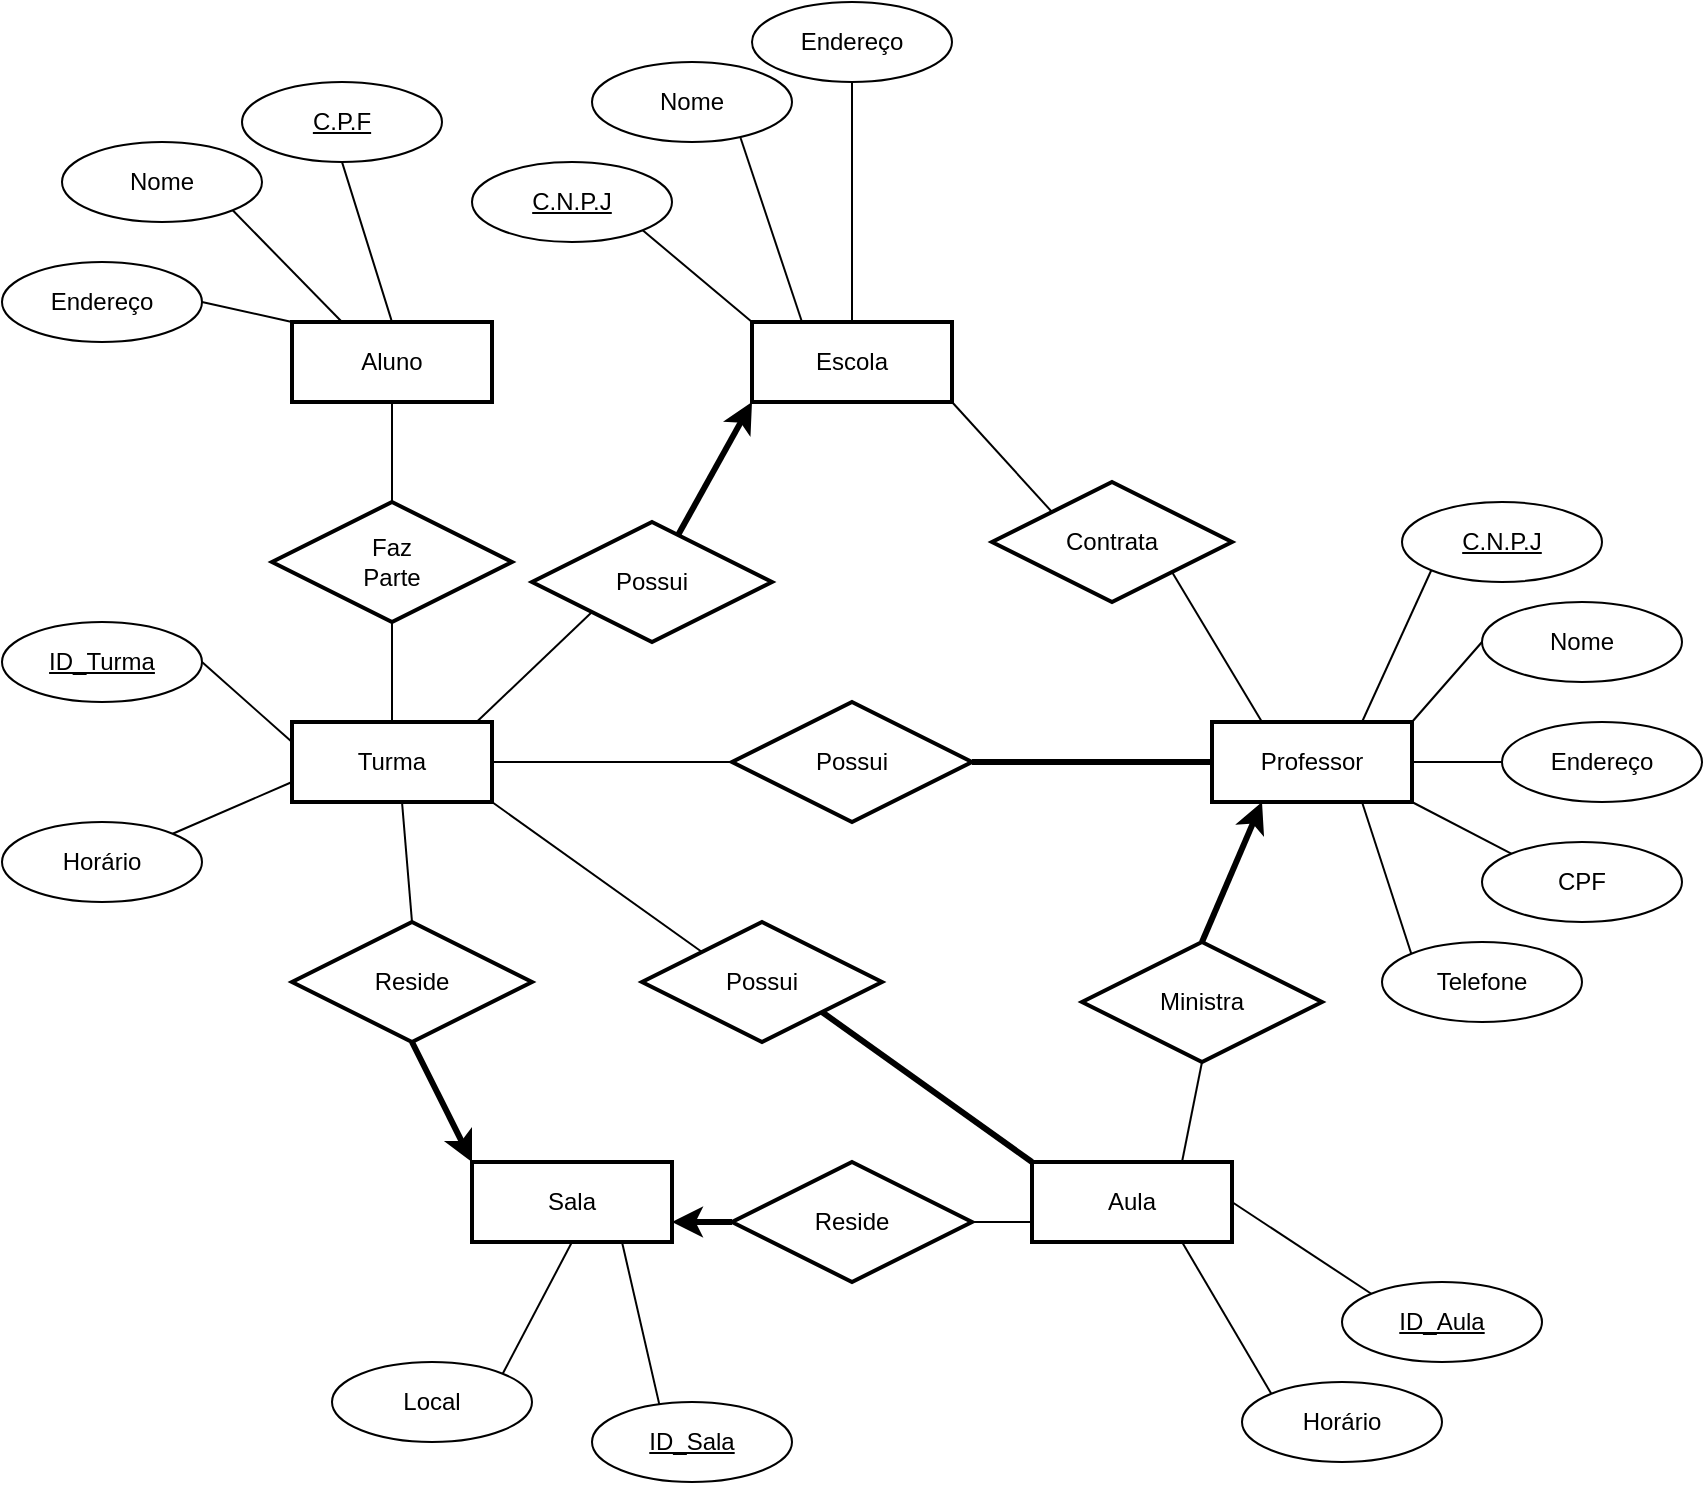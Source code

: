<mxfile version="21.0.6" type="google"><diagram id="R2lEEEUBdFMjLlhIrx00" name="Page-1"><mxGraphModel grid="1" page="1" gridSize="10" guides="1" tooltips="1" connect="1" arrows="1" fold="1" pageScale="1" pageWidth="850" pageHeight="1100" math="0" shadow="0" extFonts="Permanent Marker^https://fonts.googleapis.com/css?family=Permanent+Marker"><root><mxCell id="0"/><mxCell id="1" parent="0"/><mxCell id="ySw9hygXBKQ1HXh7yFQN-8" style="rounded=0;orthogonalLoop=1;jettySize=auto;html=1;exitX=0;exitY=1;exitDx=0;exitDy=0;strokeColor=default;endArrow=none;endFill=0;startArrow=classic;startFill=1;strokeWidth=3;" edge="1" parent="1" source="ySw9hygXBKQ1HXh7yFQN-1" target="ySw9hygXBKQ1HXh7yFQN-7"><mxGeometry relative="1" as="geometry"/></mxCell><mxCell id="ySw9hygXBKQ1HXh7yFQN-20" style="rounded=0;orthogonalLoop=1;jettySize=auto;html=1;exitX=0.25;exitY=0;exitDx=0;exitDy=0;entryX=0.743;entryY=0.95;entryDx=0;entryDy=0;entryPerimeter=0;endArrow=none;endFill=0;" edge="1" parent="1" source="ySw9hygXBKQ1HXh7yFQN-1" target="ySw9hygXBKQ1HXh7yFQN-17"><mxGeometry relative="1" as="geometry"/></mxCell><mxCell id="ySw9hygXBKQ1HXh7yFQN-1" value="Escola" style="whiteSpace=wrap;html=1;align=center;strokeWidth=2;" vertex="1" parent="1"><mxGeometry x="375" y="240" width="100" height="40" as="geometry"/></mxCell><mxCell id="ySw9hygXBKQ1HXh7yFQN-11" style="rounded=0;orthogonalLoop=1;jettySize=auto;html=1;exitX=1;exitY=0.5;exitDx=0;exitDy=0;entryX=0;entryY=0.5;entryDx=0;entryDy=0;endArrow=none;endFill=0;" edge="1" parent="1" source="ySw9hygXBKQ1HXh7yFQN-2" target="ySw9hygXBKQ1HXh7yFQN-10"><mxGeometry relative="1" as="geometry"/></mxCell><mxCell id="ySw9hygXBKQ1HXh7yFQN-40" style="rounded=0;orthogonalLoop=1;jettySize=auto;html=1;exitX=1;exitY=1;exitDx=0;exitDy=0;entryX=0;entryY=0;entryDx=0;entryDy=0;endArrow=none;endFill=0;" edge="1" parent="1" source="ySw9hygXBKQ1HXh7yFQN-2" target="ySw9hygXBKQ1HXh7yFQN-39"><mxGeometry relative="1" as="geometry"/></mxCell><mxCell id="ySw9hygXBKQ1HXh7yFQN-2" value="Turma" style="whiteSpace=wrap;html=1;align=center;strokeWidth=2;" vertex="1" parent="1"><mxGeometry x="145" y="440" width="100" height="40" as="geometry"/></mxCell><mxCell id="ySw9hygXBKQ1HXh7yFQN-3" value="Professor" style="whiteSpace=wrap;html=1;align=center;strokeWidth=2;" vertex="1" parent="1"><mxGeometry x="605" y="440" width="100" height="40" as="geometry"/></mxCell><mxCell id="ySw9hygXBKQ1HXh7yFQN-4" value="Sala" style="whiteSpace=wrap;html=1;align=center;strokeWidth=2;" vertex="1" parent="1"><mxGeometry x="235" y="660" width="100" height="40" as="geometry"/></mxCell><mxCell id="ySw9hygXBKQ1HXh7yFQN-54" style="rounded=0;orthogonalLoop=1;jettySize=auto;html=1;exitX=0;exitY=0.75;exitDx=0;exitDy=0;entryX=1;entryY=0.5;entryDx=0;entryDy=0;endArrow=none;endFill=0;" edge="1" parent="1" source="ySw9hygXBKQ1HXh7yFQN-6" target="ySw9hygXBKQ1HXh7yFQN-53"><mxGeometry relative="1" as="geometry"/></mxCell><mxCell id="ySw9hygXBKQ1HXh7yFQN-6" value="Aula" style="whiteSpace=wrap;html=1;align=center;strokeWidth=2;" vertex="1" parent="1"><mxGeometry x="515" y="660" width="100" height="40" as="geometry"/></mxCell><mxCell id="ySw9hygXBKQ1HXh7yFQN-9" style="rounded=0;orthogonalLoop=1;jettySize=auto;html=1;exitX=0;exitY=1;exitDx=0;exitDy=0;entryX=0.923;entryY=0;entryDx=0;entryDy=0;entryPerimeter=0;endArrow=none;endFill=0;" edge="1" parent="1" source="ySw9hygXBKQ1HXh7yFQN-7" target="ySw9hygXBKQ1HXh7yFQN-2"><mxGeometry relative="1" as="geometry"/></mxCell><mxCell id="ySw9hygXBKQ1HXh7yFQN-7" value="Possui" style="shape=rhombus;perimeter=rhombusPerimeter;whiteSpace=wrap;html=1;align=center;gradientColor=none;strokeWidth=2;" vertex="1" parent="1"><mxGeometry x="265" y="340" width="120" height="60" as="geometry"/></mxCell><mxCell id="ySw9hygXBKQ1HXh7yFQN-12" style="rounded=0;orthogonalLoop=1;jettySize=auto;html=1;exitX=1;exitY=0.5;exitDx=0;exitDy=0;entryX=0;entryY=0.5;entryDx=0;entryDy=0;endArrow=none;endFill=0;strokeWidth=3;" edge="1" parent="1" source="ySw9hygXBKQ1HXh7yFQN-10" target="ySw9hygXBKQ1HXh7yFQN-3"><mxGeometry relative="1" as="geometry"/></mxCell><mxCell id="ySw9hygXBKQ1HXh7yFQN-10" value="Possui" style="shape=rhombus;perimeter=rhombusPerimeter;whiteSpace=wrap;html=1;align=center;strokeWidth=2;" vertex="1" parent="1"><mxGeometry x="365" y="430" width="120" height="60" as="geometry"/></mxCell><mxCell id="ySw9hygXBKQ1HXh7yFQN-16" style="rounded=0;orthogonalLoop=1;jettySize=auto;html=1;exitX=1;exitY=1;exitDx=0;exitDy=0;entryX=0;entryY=0;entryDx=0;entryDy=0;endArrow=none;endFill=0;" edge="1" parent="1" source="ySw9hygXBKQ1HXh7yFQN-14" target="ySw9hygXBKQ1HXh7yFQN-1"><mxGeometry relative="1" as="geometry"/></mxCell><mxCell id="ySw9hygXBKQ1HXh7yFQN-14" value="C.N.P.J" style="ellipse;whiteSpace=wrap;html=1;align=center;fontStyle=4;" vertex="1" parent="1"><mxGeometry x="235" y="160" width="100" height="40" as="geometry"/></mxCell><mxCell id="ySw9hygXBKQ1HXh7yFQN-17" value="Nome" style="ellipse;whiteSpace=wrap;html=1;align=center;" vertex="1" parent="1"><mxGeometry x="295" y="110" width="100" height="40" as="geometry"/></mxCell><mxCell id="ySw9hygXBKQ1HXh7yFQN-19" style="rounded=0;orthogonalLoop=1;jettySize=auto;html=1;exitX=0.5;exitY=1;exitDx=0;exitDy=0;entryX=0.5;entryY=0;entryDx=0;entryDy=0;endArrow=none;endFill=0;" edge="1" parent="1" source="ySw9hygXBKQ1HXh7yFQN-18" target="ySw9hygXBKQ1HXh7yFQN-1"><mxGeometry relative="1" as="geometry"/></mxCell><mxCell id="ySw9hygXBKQ1HXh7yFQN-18" value="Endereço" style="ellipse;whiteSpace=wrap;html=1;align=center;" vertex="1" parent="1"><mxGeometry x="375" y="80" width="100" height="40" as="geometry"/></mxCell><mxCell id="ySw9hygXBKQ1HXh7yFQN-22" style="rounded=0;orthogonalLoop=1;jettySize=auto;html=1;exitX=1;exitY=0.5;exitDx=0;exitDy=0;endArrow=none;endFill=0;entryX=0;entryY=0.25;entryDx=0;entryDy=0;" edge="1" parent="1" source="ySw9hygXBKQ1HXh7yFQN-21" target="ySw9hygXBKQ1HXh7yFQN-2"><mxGeometry relative="1" as="geometry"><mxPoint x="140" y="450" as="targetPoint"/></mxGeometry></mxCell><mxCell id="ySw9hygXBKQ1HXh7yFQN-21" value="ID_Turma" style="ellipse;whiteSpace=wrap;html=1;align=center;fontStyle=4;" vertex="1" parent="1"><mxGeometry y="390" width="100" height="40" as="geometry"/></mxCell><mxCell id="ySw9hygXBKQ1HXh7yFQN-24" style="rounded=0;orthogonalLoop=1;jettySize=auto;html=1;exitX=0;exitY=1;exitDx=0;exitDy=0;entryX=0.75;entryY=0;entryDx=0;entryDy=0;endArrow=none;endFill=0;" edge="1" parent="1" source="ySw9hygXBKQ1HXh7yFQN-23" target="ySw9hygXBKQ1HXh7yFQN-3"><mxGeometry relative="1" as="geometry"/></mxCell><mxCell id="ySw9hygXBKQ1HXh7yFQN-23" value="C.N.P.J" style="ellipse;whiteSpace=wrap;html=1;align=center;fontStyle=4;" vertex="1" parent="1"><mxGeometry x="700" y="330" width="100" height="40" as="geometry"/></mxCell><mxCell id="ySw9hygXBKQ1HXh7yFQN-26" style="rounded=0;orthogonalLoop=1;jettySize=auto;html=1;exitX=0;exitY=0.5;exitDx=0;exitDy=0;entryX=1;entryY=0;entryDx=0;entryDy=0;endArrow=none;endFill=0;" edge="1" parent="1" source="ySw9hygXBKQ1HXh7yFQN-25" target="ySw9hygXBKQ1HXh7yFQN-3"><mxGeometry relative="1" as="geometry"/></mxCell><mxCell id="ySw9hygXBKQ1HXh7yFQN-25" value="Nome" style="ellipse;whiteSpace=wrap;html=1;align=center;" vertex="1" parent="1"><mxGeometry x="740" y="380" width="100" height="40" as="geometry"/></mxCell><mxCell id="ySw9hygXBKQ1HXh7yFQN-28" style="rounded=0;orthogonalLoop=1;jettySize=auto;html=1;exitX=0;exitY=0.5;exitDx=0;exitDy=0;entryX=1;entryY=0.5;entryDx=0;entryDy=0;endArrow=none;endFill=0;" edge="1" parent="1" source="ySw9hygXBKQ1HXh7yFQN-27" target="ySw9hygXBKQ1HXh7yFQN-3"><mxGeometry relative="1" as="geometry"/></mxCell><mxCell id="ySw9hygXBKQ1HXh7yFQN-27" value="Endereço" style="ellipse;whiteSpace=wrap;html=1;align=center;" vertex="1" parent="1"><mxGeometry x="750" y="440" width="100" height="40" as="geometry"/></mxCell><mxCell id="ySw9hygXBKQ1HXh7yFQN-30" style="rounded=0;orthogonalLoop=1;jettySize=auto;html=1;exitX=0;exitY=0;exitDx=0;exitDy=0;entryX=1;entryY=1;entryDx=0;entryDy=0;endArrow=none;endFill=0;" edge="1" parent="1" source="ySw9hygXBKQ1HXh7yFQN-29" target="ySw9hygXBKQ1HXh7yFQN-3"><mxGeometry relative="1" as="geometry"/></mxCell><mxCell id="ySw9hygXBKQ1HXh7yFQN-29" value="CPF" style="ellipse;whiteSpace=wrap;html=1;align=center;" vertex="1" parent="1"><mxGeometry x="740" y="500" width="100" height="40" as="geometry"/></mxCell><mxCell id="ySw9hygXBKQ1HXh7yFQN-33" style="rounded=0;orthogonalLoop=1;jettySize=auto;html=1;exitX=0;exitY=0;exitDx=0;exitDy=0;entryX=0.75;entryY=1;entryDx=0;entryDy=0;endArrow=none;endFill=0;" edge="1" parent="1" source="ySw9hygXBKQ1HXh7yFQN-31" target="ySw9hygXBKQ1HXh7yFQN-3"><mxGeometry relative="1" as="geometry"/></mxCell><mxCell id="ySw9hygXBKQ1HXh7yFQN-31" value="Telefone" style="ellipse;whiteSpace=wrap;html=1;align=center;" vertex="1" parent="1"><mxGeometry x="690" y="550" width="100" height="40" as="geometry"/></mxCell><mxCell id="ySw9hygXBKQ1HXh7yFQN-35" style="rounded=0;orthogonalLoop=1;jettySize=auto;html=1;exitX=0;exitY=0;exitDx=0;exitDy=0;entryX=1;entryY=0.5;entryDx=0;entryDy=0;endArrow=none;endFill=0;" edge="1" parent="1" source="ySw9hygXBKQ1HXh7yFQN-34" target="ySw9hygXBKQ1HXh7yFQN-6"><mxGeometry relative="1" as="geometry"/></mxCell><mxCell id="ySw9hygXBKQ1HXh7yFQN-34" value="ID_Aula" style="ellipse;whiteSpace=wrap;html=1;align=center;fontStyle=4;" vertex="1" parent="1"><mxGeometry x="670" y="720" width="100" height="40" as="geometry"/></mxCell><mxCell id="ySw9hygXBKQ1HXh7yFQN-37" style="rounded=0;orthogonalLoop=1;jettySize=auto;html=1;exitX=0.5;exitY=0;exitDx=0;exitDy=0;entryX=0.25;entryY=1;entryDx=0;entryDy=0;strokeWidth=3;" edge="1" parent="1" source="ySw9hygXBKQ1HXh7yFQN-36" target="ySw9hygXBKQ1HXh7yFQN-3"><mxGeometry relative="1" as="geometry"/></mxCell><mxCell id="ySw9hygXBKQ1HXh7yFQN-38" style="rounded=0;orthogonalLoop=1;jettySize=auto;html=1;exitX=0.5;exitY=1;exitDx=0;exitDy=0;entryX=0.75;entryY=0;entryDx=0;entryDy=0;endArrow=none;endFill=0;" edge="1" parent="1" source="ySw9hygXBKQ1HXh7yFQN-36" target="ySw9hygXBKQ1HXh7yFQN-6"><mxGeometry relative="1" as="geometry"/></mxCell><mxCell id="ySw9hygXBKQ1HXh7yFQN-36" value="Ministra" style="shape=rhombus;perimeter=rhombusPerimeter;whiteSpace=wrap;html=1;align=center;strokeWidth=2;" vertex="1" parent="1"><mxGeometry x="540" y="550" width="120" height="60" as="geometry"/></mxCell><mxCell id="ySw9hygXBKQ1HXh7yFQN-41" style="rounded=0;orthogonalLoop=1;jettySize=auto;html=1;exitX=1;exitY=1;exitDx=0;exitDy=0;entryX=0;entryY=0;entryDx=0;entryDy=0;strokeWidth=3;endArrow=none;endFill=0;" edge="1" parent="1" source="ySw9hygXBKQ1HXh7yFQN-39" target="ySw9hygXBKQ1HXh7yFQN-6"><mxGeometry relative="1" as="geometry"/></mxCell><mxCell id="ySw9hygXBKQ1HXh7yFQN-39" value="Possui" style="shape=rhombus;perimeter=rhombusPerimeter;whiteSpace=wrap;html=1;align=center;strokeWidth=2;" vertex="1" parent="1"><mxGeometry x="320" y="540" width="120" height="60" as="geometry"/></mxCell><mxCell id="ySw9hygXBKQ1HXh7yFQN-43" style="rounded=0;orthogonalLoop=1;jettySize=auto;html=1;exitX=0.5;exitY=0;exitDx=0;exitDy=0;endArrow=none;endFill=0;" edge="1" parent="1" source="ySw9hygXBKQ1HXh7yFQN-42"><mxGeometry relative="1" as="geometry"><mxPoint x="200" y="480" as="targetPoint"/></mxGeometry></mxCell><mxCell id="ySw9hygXBKQ1HXh7yFQN-44" style="rounded=0;orthogonalLoop=1;jettySize=auto;html=1;exitX=0.5;exitY=1;exitDx=0;exitDy=0;entryX=0;entryY=0;entryDx=0;entryDy=0;strokeWidth=3;" edge="1" parent="1" source="ySw9hygXBKQ1HXh7yFQN-42" target="ySw9hygXBKQ1HXh7yFQN-4"><mxGeometry relative="1" as="geometry"/></mxCell><mxCell id="ySw9hygXBKQ1HXh7yFQN-42" value="Reside" style="shape=rhombus;perimeter=rhombusPerimeter;whiteSpace=wrap;html=1;align=center;strokeWidth=2;" vertex="1" parent="1"><mxGeometry x="145" y="540" width="120" height="60" as="geometry"/></mxCell><mxCell id="ySw9hygXBKQ1HXh7yFQN-46" style="rounded=0;orthogonalLoop=1;jettySize=auto;html=1;exitX=0.34;exitY=0.067;exitDx=0;exitDy=0;entryX=0.75;entryY=1;entryDx=0;entryDy=0;endArrow=none;endFill=0;exitPerimeter=0;" edge="1" parent="1" source="ySw9hygXBKQ1HXh7yFQN-45" target="ySw9hygXBKQ1HXh7yFQN-4"><mxGeometry relative="1" as="geometry"/></mxCell><mxCell id="ySw9hygXBKQ1HXh7yFQN-45" value="ID_Sala" style="ellipse;whiteSpace=wrap;html=1;align=center;fontStyle=4;" vertex="1" parent="1"><mxGeometry x="295" y="780" width="100" height="40" as="geometry"/></mxCell><mxCell id="ySw9hygXBKQ1HXh7yFQN-48" style="rounded=0;orthogonalLoop=1;jettySize=auto;html=1;exitX=0;exitY=0;exitDx=0;exitDy=0;entryX=0.75;entryY=1;entryDx=0;entryDy=0;endArrow=none;endFill=0;" edge="1" parent="1" source="ySw9hygXBKQ1HXh7yFQN-47" target="ySw9hygXBKQ1HXh7yFQN-6"><mxGeometry relative="1" as="geometry"/></mxCell><mxCell id="ySw9hygXBKQ1HXh7yFQN-47" value="Horário" style="ellipse;whiteSpace=wrap;html=1;align=center;" vertex="1" parent="1"><mxGeometry x="620" y="770" width="100" height="40" as="geometry"/></mxCell><mxCell id="ySw9hygXBKQ1HXh7yFQN-50" style="rounded=0;orthogonalLoop=1;jettySize=auto;html=1;exitX=0;exitY=0;exitDx=0;exitDy=0;entryX=1;entryY=1;entryDx=0;entryDy=0;endArrow=none;endFill=0;" edge="1" parent="1" source="ySw9hygXBKQ1HXh7yFQN-49" target="ySw9hygXBKQ1HXh7yFQN-1"><mxGeometry relative="1" as="geometry"/></mxCell><mxCell id="ySw9hygXBKQ1HXh7yFQN-51" style="rounded=0;orthogonalLoop=1;jettySize=auto;html=1;exitX=1;exitY=1;exitDx=0;exitDy=0;entryX=0.25;entryY=0;entryDx=0;entryDy=0;endArrow=none;endFill=0;" edge="1" parent="1" source="ySw9hygXBKQ1HXh7yFQN-49" target="ySw9hygXBKQ1HXh7yFQN-3"><mxGeometry relative="1" as="geometry"/></mxCell><mxCell id="ySw9hygXBKQ1HXh7yFQN-49" value="Contrata" style="shape=rhombus;perimeter=rhombusPerimeter;whiteSpace=wrap;html=1;align=center;gradientColor=none;strokeWidth=2;" vertex="1" parent="1"><mxGeometry x="495" y="320" width="120" height="60" as="geometry"/></mxCell><mxCell id="ySw9hygXBKQ1HXh7yFQN-55" style="rounded=0;orthogonalLoop=1;jettySize=auto;html=1;exitX=0;exitY=0.5;exitDx=0;exitDy=0;entryX=1;entryY=0.75;entryDx=0;entryDy=0;strokeWidth=3;" edge="1" parent="1" source="ySw9hygXBKQ1HXh7yFQN-53" target="ySw9hygXBKQ1HXh7yFQN-4"><mxGeometry relative="1" as="geometry"/></mxCell><mxCell id="ySw9hygXBKQ1HXh7yFQN-53" value="Reside" style="shape=rhombus;perimeter=rhombusPerimeter;whiteSpace=wrap;html=1;align=center;strokeWidth=2;" vertex="1" parent="1"><mxGeometry x="365" y="660" width="120" height="60" as="geometry"/></mxCell><mxCell id="ySw9hygXBKQ1HXh7yFQN-57" style="rounded=0;orthogonalLoop=1;jettySize=auto;html=1;exitX=1;exitY=0;exitDx=0;exitDy=0;entryX=0.5;entryY=1;entryDx=0;entryDy=0;endArrow=none;endFill=0;" edge="1" parent="1" source="ySw9hygXBKQ1HXh7yFQN-56" target="ySw9hygXBKQ1HXh7yFQN-4"><mxGeometry relative="1" as="geometry"/></mxCell><mxCell id="ySw9hygXBKQ1HXh7yFQN-56" value="Local" style="ellipse;whiteSpace=wrap;html=1;align=center;" vertex="1" parent="1"><mxGeometry x="165" y="760" width="100" height="40" as="geometry"/></mxCell><mxCell id="ySw9hygXBKQ1HXh7yFQN-59" style="rounded=0;orthogonalLoop=1;jettySize=auto;html=1;exitX=1;exitY=0;exitDx=0;exitDy=0;entryX=0;entryY=0.75;entryDx=0;entryDy=0;endArrow=none;endFill=0;" edge="1" parent="1" source="ySw9hygXBKQ1HXh7yFQN-58" target="ySw9hygXBKQ1HXh7yFQN-2"><mxGeometry relative="1" as="geometry"/></mxCell><mxCell id="ySw9hygXBKQ1HXh7yFQN-58" value="Horário" style="ellipse;whiteSpace=wrap;html=1;align=center;" vertex="1" parent="1"><mxGeometry y="490" width="100" height="40" as="geometry"/></mxCell><mxCell id="ItSMLOfGyIGdo1TYyKGH-10" style="edgeStyle=orthogonalEdgeStyle;rounded=0;orthogonalLoop=1;jettySize=auto;html=1;exitX=0.5;exitY=1;exitDx=0;exitDy=0;entryX=0.5;entryY=0;entryDx=0;entryDy=0;endArrow=none;endFill=0;" edge="1" parent="1" source="ItSMLOfGyIGdo1TYyKGH-1" target="ItSMLOfGyIGdo1TYyKGH-9"><mxGeometry relative="1" as="geometry"/></mxCell><mxCell id="ItSMLOfGyIGdo1TYyKGH-1" value="Aluno" style="whiteSpace=wrap;html=1;align=center;strokeWidth=2;" vertex="1" parent="1"><mxGeometry x="145" y="240" width="100" height="40" as="geometry"/></mxCell><mxCell id="ItSMLOfGyIGdo1TYyKGH-3" style="rounded=0;orthogonalLoop=1;jettySize=auto;html=1;exitX=0.5;exitY=1;exitDx=0;exitDy=0;entryX=0.5;entryY=0;entryDx=0;entryDy=0;endArrow=none;endFill=0;" edge="1" parent="1" source="ItSMLOfGyIGdo1TYyKGH-2" target="ItSMLOfGyIGdo1TYyKGH-1"><mxGeometry relative="1" as="geometry"/></mxCell><mxCell id="ItSMLOfGyIGdo1TYyKGH-2" value="C.P.F" style="ellipse;whiteSpace=wrap;html=1;align=center;fontStyle=4;" vertex="1" parent="1"><mxGeometry x="120" y="120" width="100" height="40" as="geometry"/></mxCell><mxCell id="ItSMLOfGyIGdo1TYyKGH-5" style="rounded=0;orthogonalLoop=1;jettySize=auto;html=1;exitX=1;exitY=1;exitDx=0;exitDy=0;entryX=0.25;entryY=0;entryDx=0;entryDy=0;endArrow=none;endFill=0;" edge="1" parent="1" source="ItSMLOfGyIGdo1TYyKGH-4" target="ItSMLOfGyIGdo1TYyKGH-1"><mxGeometry relative="1" as="geometry"/></mxCell><mxCell id="ItSMLOfGyIGdo1TYyKGH-4" value="Nome" style="ellipse;whiteSpace=wrap;html=1;align=center;" vertex="1" parent="1"><mxGeometry x="30" y="150" width="100" height="40" as="geometry"/></mxCell><mxCell id="ItSMLOfGyIGdo1TYyKGH-7" style="rounded=0;orthogonalLoop=1;jettySize=auto;html=1;exitX=1;exitY=0.5;exitDx=0;exitDy=0;entryX=0;entryY=0;entryDx=0;entryDy=0;endArrow=none;endFill=0;" edge="1" parent="1" source="ItSMLOfGyIGdo1TYyKGH-6" target="ItSMLOfGyIGdo1TYyKGH-1"><mxGeometry relative="1" as="geometry"/></mxCell><mxCell id="ItSMLOfGyIGdo1TYyKGH-6" value="Endereço" style="ellipse;whiteSpace=wrap;html=1;align=center;" vertex="1" parent="1"><mxGeometry y="210" width="100" height="40" as="geometry"/></mxCell><mxCell id="ItSMLOfGyIGdo1TYyKGH-11" style="edgeStyle=orthogonalEdgeStyle;rounded=0;orthogonalLoop=1;jettySize=auto;html=1;exitX=0.5;exitY=1;exitDx=0;exitDy=0;entryX=0.5;entryY=0;entryDx=0;entryDy=0;endArrow=none;endFill=0;" edge="1" parent="1" source="ItSMLOfGyIGdo1TYyKGH-9" target="ySw9hygXBKQ1HXh7yFQN-2"><mxGeometry relative="1" as="geometry"/></mxCell><mxCell id="ItSMLOfGyIGdo1TYyKGH-9" value="Faz&lt;br&gt;Parte" style="shape=rhombus;perimeter=rhombusPerimeter;whiteSpace=wrap;html=1;align=center;gradientColor=none;strokeWidth=2;" vertex="1" parent="1"><mxGeometry x="135" y="330" width="120" height="60" as="geometry"/></mxCell></root></mxGraphModel></diagram></mxfile>